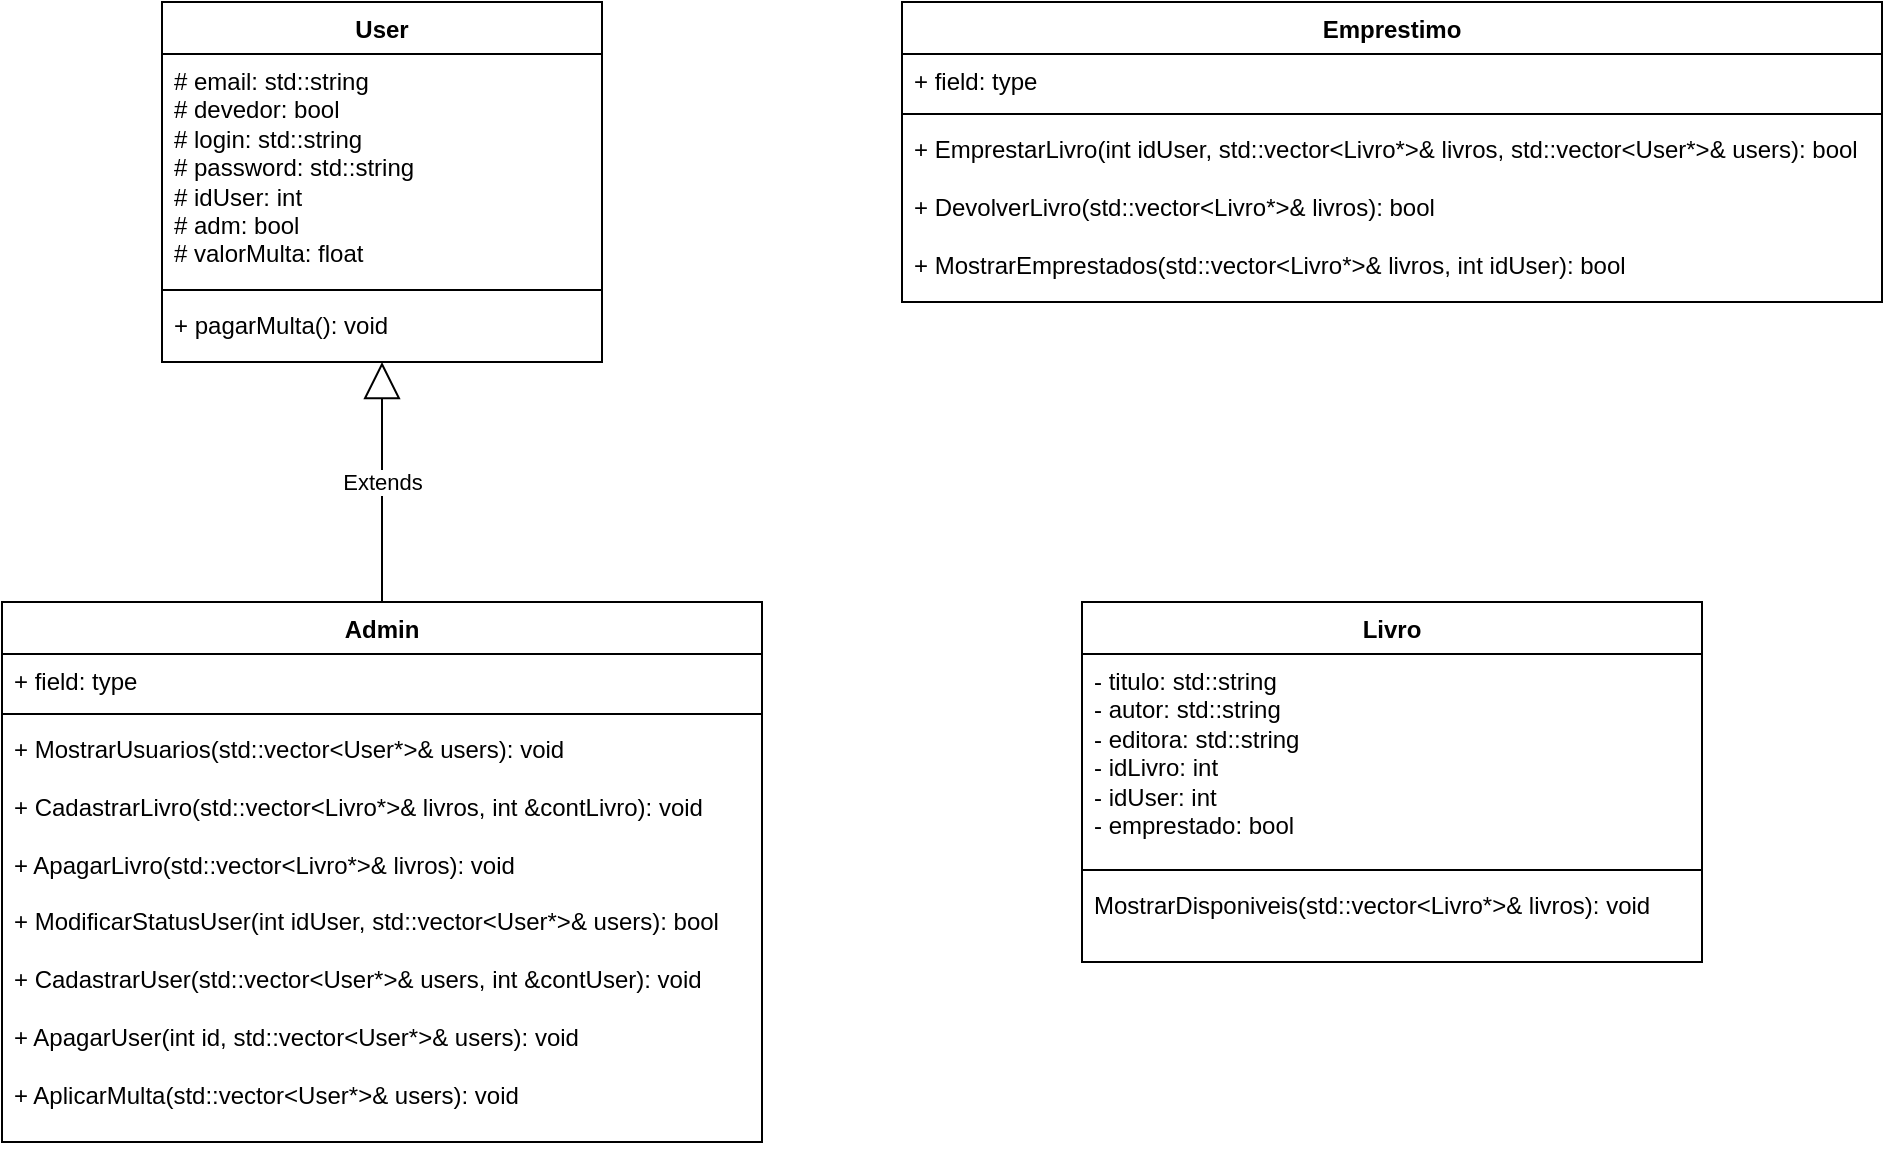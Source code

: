 <mxfile version="24.5.2" type="github">
  <diagram name="Página-1" id="rLlNUUCOqg_Sj7feS5kz">
    <mxGraphModel dx="838" dy="907" grid="1" gridSize="10" guides="1" tooltips="1" connect="1" arrows="1" fold="1" page="1" pageScale="1" pageWidth="1169" pageHeight="827" math="0" shadow="0">
      <root>
        <mxCell id="0" />
        <mxCell id="1" parent="0" />
        <mxCell id="mNO1i_Qo8OElej0-fojG-49" value="Livro" style="swimlane;fontStyle=1;align=center;verticalAlign=top;childLayout=stackLayout;horizontal=1;startSize=26;horizontalStack=0;resizeParent=1;resizeParentMax=0;resizeLast=0;collapsible=1;marginBottom=0;whiteSpace=wrap;html=1;" parent="1" vertex="1">
          <mxGeometry x="560" y="380" width="310" height="180" as="geometry" />
        </mxCell>
        <mxCell id="mNO1i_Qo8OElej0-fojG-50" value="- titulo: std::string&lt;div&gt;- autor: std::string&lt;/div&gt;&lt;div&gt;- editora: std::string&lt;/div&gt;&lt;div&gt;- idLivro: int&lt;/div&gt;&lt;div&gt;- idUser: int&lt;/div&gt;&lt;div&gt;- emprestado: bool&lt;/div&gt;" style="text;strokeColor=none;fillColor=none;align=left;verticalAlign=top;spacingLeft=4;spacingRight=4;overflow=hidden;rotatable=0;points=[[0,0.5],[1,0.5]];portConstraint=eastwest;whiteSpace=wrap;html=1;" parent="mNO1i_Qo8OElej0-fojG-49" vertex="1">
          <mxGeometry y="26" width="310" height="104" as="geometry" />
        </mxCell>
        <mxCell id="mNO1i_Qo8OElej0-fojG-51" value="" style="line;strokeWidth=1;fillColor=none;align=left;verticalAlign=middle;spacingTop=-1;spacingLeft=3;spacingRight=3;rotatable=0;labelPosition=right;points=[];portConstraint=eastwest;strokeColor=inherit;" parent="mNO1i_Qo8OElej0-fojG-49" vertex="1">
          <mxGeometry y="130" width="310" height="8" as="geometry" />
        </mxCell>
        <mxCell id="mNO1i_Qo8OElej0-fojG-52" value="MostrarDisponiveis(std::vector&amp;lt;Livro*&amp;gt;&amp;amp; livros): void" style="text;strokeColor=none;fillColor=none;align=left;verticalAlign=top;spacingLeft=4;spacingRight=4;overflow=hidden;rotatable=0;points=[[0,0.5],[1,0.5]];portConstraint=eastwest;whiteSpace=wrap;html=1;" parent="mNO1i_Qo8OElej0-fojG-49" vertex="1">
          <mxGeometry y="138" width="310" height="42" as="geometry" />
        </mxCell>
        <mxCell id="mNO1i_Qo8OElej0-fojG-60" value="Admin" style="swimlane;fontStyle=1;align=center;verticalAlign=top;childLayout=stackLayout;horizontal=1;startSize=26;horizontalStack=0;resizeParent=1;resizeParentMax=0;resizeLast=0;collapsible=1;marginBottom=0;whiteSpace=wrap;html=1;" parent="1" vertex="1">
          <mxGeometry x="20" y="380" width="380" height="270" as="geometry" />
        </mxCell>
        <mxCell id="mNO1i_Qo8OElej0-fojG-61" value="+ field: type" style="text;strokeColor=none;fillColor=none;align=left;verticalAlign=top;spacingLeft=4;spacingRight=4;overflow=hidden;rotatable=0;points=[[0,0.5],[1,0.5]];portConstraint=eastwest;whiteSpace=wrap;html=1;" parent="mNO1i_Qo8OElej0-fojG-60" vertex="1">
          <mxGeometry y="26" width="380" height="26" as="geometry" />
        </mxCell>
        <mxCell id="mNO1i_Qo8OElej0-fojG-62" value="" style="line;strokeWidth=1;fillColor=none;align=left;verticalAlign=middle;spacingTop=-1;spacingLeft=3;spacingRight=3;rotatable=0;labelPosition=right;points=[];portConstraint=eastwest;strokeColor=inherit;" parent="mNO1i_Qo8OElej0-fojG-60" vertex="1">
          <mxGeometry y="52" width="380" height="8" as="geometry" />
        </mxCell>
        <mxCell id="mNO1i_Qo8OElej0-fojG-63" value="&lt;div&gt;+ MostrarUsuarios(std::vector&amp;lt;User*&amp;gt;&amp;amp; users): void&lt;/div&gt;&lt;div&gt;&lt;br&gt;&lt;/div&gt;&lt;div&gt;+ CadastrarLivro(std::vector&amp;lt;Livro*&amp;gt;&amp;amp; livros, int &amp;amp;contLivro): void&lt;/div&gt;&lt;div&gt;&lt;br&gt;&lt;/div&gt;&lt;div&gt;+ ApagarLivro(std::vector&amp;lt;Livro*&amp;gt;&amp;amp; livros): void&lt;/div&gt;&lt;div&gt;&lt;br&gt;&lt;/div&gt;&lt;div&gt;+ ModificarStatusUser(int idUser, std::vector&amp;lt;User*&amp;gt;&amp;amp; users): bool&lt;/div&gt;&lt;div&gt;&lt;br&gt;&lt;/div&gt;&lt;div&gt;+ CadastrarUser(std::vector&amp;lt;User*&amp;gt;&amp;amp; users, int &amp;amp;contUser): void&lt;/div&gt;&lt;div&gt;&lt;br&gt;&lt;/div&gt;&lt;div&gt;+ ApagarUser(int id, std::vector&amp;lt;User*&amp;gt;&amp;amp; users): void&lt;/div&gt;&lt;div&gt;&lt;br&gt;&lt;/div&gt;&lt;div&gt;+ AplicarMulta(std::vector&amp;lt;User*&amp;gt;&amp;amp; users): void&lt;/div&gt;" style="text;strokeColor=none;fillColor=none;align=left;verticalAlign=top;spacingLeft=4;spacingRight=4;overflow=hidden;rotatable=0;points=[[0,0.5],[1,0.5]];portConstraint=eastwest;whiteSpace=wrap;html=1;" parent="mNO1i_Qo8OElej0-fojG-60" vertex="1">
          <mxGeometry y="60" width="380" height="210" as="geometry" />
        </mxCell>
        <mxCell id="mNO1i_Qo8OElej0-fojG-64" value="User" style="swimlane;fontStyle=1;align=center;verticalAlign=top;childLayout=stackLayout;horizontal=1;startSize=26;horizontalStack=0;resizeParent=1;resizeParentMax=0;resizeLast=0;collapsible=1;marginBottom=0;whiteSpace=wrap;html=1;" parent="1" vertex="1">
          <mxGeometry x="100" y="80" width="220" height="180" as="geometry" />
        </mxCell>
        <mxCell id="mNO1i_Qo8OElej0-fojG-65" value="# email: std::string&lt;div&gt;# devedor: bool&lt;/div&gt;&lt;div&gt;# login: std::string&lt;/div&gt;&lt;div&gt;# password: std::string&lt;/div&gt;&lt;div&gt;# idUser: int&lt;/div&gt;&lt;div&gt;# adm: bool&lt;/div&gt;&lt;div&gt;# valorMulta: float&lt;/div&gt;" style="text;strokeColor=none;fillColor=none;align=left;verticalAlign=top;spacingLeft=4;spacingRight=4;overflow=hidden;rotatable=0;points=[[0,0.5],[1,0.5]];portConstraint=eastwest;whiteSpace=wrap;html=1;" parent="mNO1i_Qo8OElej0-fojG-64" vertex="1">
          <mxGeometry y="26" width="220" height="114" as="geometry" />
        </mxCell>
        <mxCell id="mNO1i_Qo8OElej0-fojG-66" value="" style="line;strokeWidth=1;fillColor=none;align=left;verticalAlign=middle;spacingTop=-1;spacingLeft=3;spacingRight=3;rotatable=0;labelPosition=right;points=[];portConstraint=eastwest;strokeColor=inherit;" parent="mNO1i_Qo8OElej0-fojG-64" vertex="1">
          <mxGeometry y="140" width="220" height="8" as="geometry" />
        </mxCell>
        <mxCell id="mNO1i_Qo8OElej0-fojG-67" value="+ pagarMulta(): void" style="text;strokeColor=none;fillColor=none;align=left;verticalAlign=top;spacingLeft=4;spacingRight=4;overflow=hidden;rotatable=0;points=[[0,0.5],[1,0.5]];portConstraint=eastwest;whiteSpace=wrap;html=1;" parent="mNO1i_Qo8OElej0-fojG-64" vertex="1">
          <mxGeometry y="148" width="220" height="32" as="geometry" />
        </mxCell>
        <mxCell id="uk3wrW6KkSueTlHBhtDy-1" value="Emprestimo" style="swimlane;fontStyle=1;align=center;verticalAlign=top;childLayout=stackLayout;horizontal=1;startSize=26;horizontalStack=0;resizeParent=1;resizeParentMax=0;resizeLast=0;collapsible=1;marginBottom=0;whiteSpace=wrap;html=1;" vertex="1" parent="1">
          <mxGeometry x="470" y="80" width="490" height="150" as="geometry" />
        </mxCell>
        <mxCell id="uk3wrW6KkSueTlHBhtDy-2" value="+ field: type" style="text;strokeColor=none;fillColor=none;align=left;verticalAlign=top;spacingLeft=4;spacingRight=4;overflow=hidden;rotatable=0;points=[[0,0.5],[1,0.5]];portConstraint=eastwest;whiteSpace=wrap;html=1;" vertex="1" parent="uk3wrW6KkSueTlHBhtDy-1">
          <mxGeometry y="26" width="490" height="26" as="geometry" />
        </mxCell>
        <mxCell id="uk3wrW6KkSueTlHBhtDy-3" value="" style="line;strokeWidth=1;fillColor=none;align=left;verticalAlign=middle;spacingTop=-1;spacingLeft=3;spacingRight=3;rotatable=0;labelPosition=right;points=[];portConstraint=eastwest;strokeColor=inherit;" vertex="1" parent="uk3wrW6KkSueTlHBhtDy-1">
          <mxGeometry y="52" width="490" height="8" as="geometry" />
        </mxCell>
        <mxCell id="uk3wrW6KkSueTlHBhtDy-4" value="&lt;div&gt;+ EmprestarLivro(int idUser, std::vector&amp;lt;Livro*&amp;gt;&amp;amp; livros, std::vector&amp;lt;User*&amp;gt;&amp;amp; users): bool&lt;/div&gt;&lt;div&gt;&lt;br&gt;&lt;/div&gt;&lt;div&gt;+ DevolverLivro(std::vector&amp;lt;Livro*&amp;gt;&amp;amp; livros): bool&lt;/div&gt;&lt;div&gt;&lt;br&gt;&lt;/div&gt;&lt;div&gt;+ MostrarEmprestados(std::vector&amp;lt;Livro*&amp;gt;&amp;amp; livros, int idUser): bool&lt;/div&gt;" style="text;strokeColor=none;fillColor=none;align=left;verticalAlign=top;spacingLeft=4;spacingRight=4;overflow=hidden;rotatable=0;points=[[0,0.5],[1,0.5]];portConstraint=eastwest;whiteSpace=wrap;html=1;" vertex="1" parent="uk3wrW6KkSueTlHBhtDy-1">
          <mxGeometry y="60" width="490" height="90" as="geometry" />
        </mxCell>
        <mxCell id="uk3wrW6KkSueTlHBhtDy-5" value="Extends" style="endArrow=block;endSize=16;endFill=0;html=1;rounded=0;exitX=0.5;exitY=0;exitDx=0;exitDy=0;" edge="1" parent="1" source="mNO1i_Qo8OElej0-fojG-60" target="mNO1i_Qo8OElej0-fojG-67">
          <mxGeometry width="160" relative="1" as="geometry">
            <mxPoint x="210" y="240" as="sourcePoint" />
            <mxPoint x="240" y="260" as="targetPoint" />
          </mxGeometry>
        </mxCell>
      </root>
    </mxGraphModel>
  </diagram>
</mxfile>

